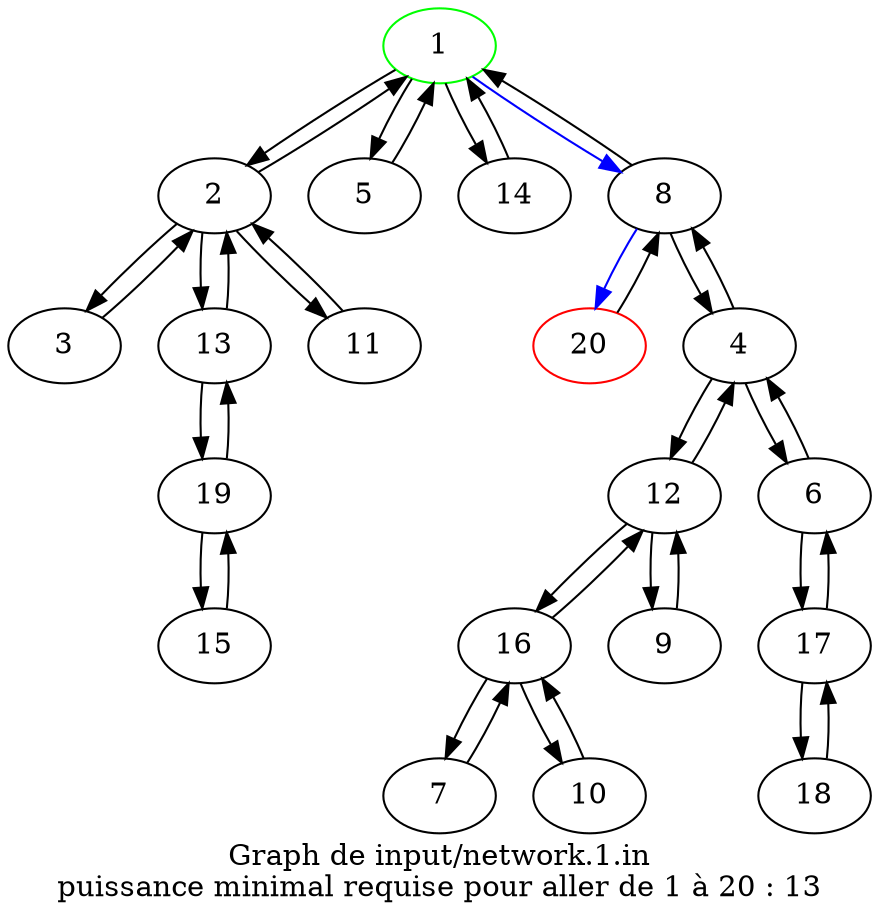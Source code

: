 strict digraph G {
	1 [color=green]
	20 [color=red]
	1 -> 2
	1 -> 5
	1 -> 14
	1 -> 8
	2 -> 1
	2 -> 3
	2 -> 13
	2 -> 11
	3 -> 2
	4 -> 12
	4 -> 8
	4 -> 6
	5 -> 1
	6 -> 17
	6 -> 4
	7 -> 16
	8 -> 4
	8 -> 20
	8 -> 1
	9 -> 12
	10 -> 16
	11 -> 2
	12 -> 4
	12 -> 9
	12 -> 16
	13 -> 19
	13 -> 2
	14 -> 1
	15 -> 19
	16 -> 7
	16 -> 12
	16 -> 10
	17 -> 18
	17 -> 6
	18 -> 17
	19 -> 13
	19 -> 15
	20 -> 8
	1 -> 8 [color=blue]
	8 -> 20 [color=blue]
	label="Graph de input/network.1.in
puissance minimal requise pour aller de 1 à 20 : 13"
}

